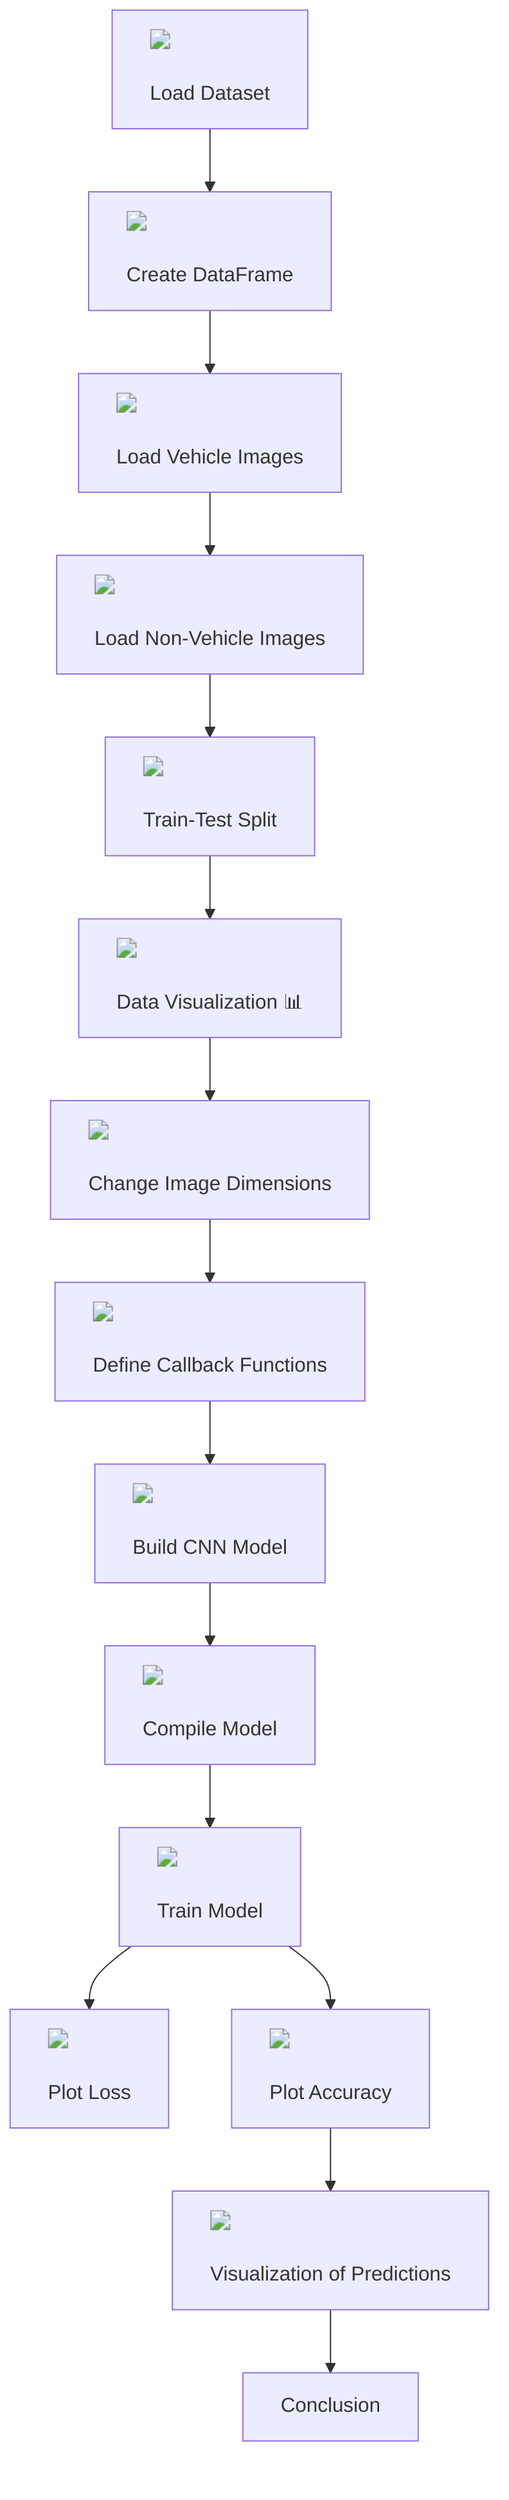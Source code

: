 flowchart TD
    A["<img src='file.svg'/> <br/> Load Dataset"] --> B["<img src='table.svg'/> <br/> Create DataFrame"]
    B --> C["<img src='database.svg'/> <br/> Load Vehicle Images"]
    C --> D["<img src='database.svg'/> <br/> Load Non-Vehicle Images"]
    D --> E["<img src='row_split.svg'/> <br/> Train-Test Split"]
    E --> F["<img src='table.svg'/> <br/> Data Visualization 📊"]
    F --> G["<img src='column_split.svg'/> <br/> Change Image Dimensions"]
    G --> H["<img src='brain.svg'/> <br/> Define Callback Functions"]
    H --> I["<img src='brain.svg'/> <br/> Build CNN Model"]
    I --> J["<img src='brain.svg'/> <br/> Compile Model"]
    J --> K["<img src='brain.svg'/> <br/> Train Model"]
    K --> L["<img src='hist_template.svg'/> <br/> Plot Loss"]
    K --> M["<img src='hist_template.svg'/> <br/> Plot Accuracy"]
    M --> N["<img src='scatter_plot_template.svg'/> <br/> Visualization of Predictions"]
    N --> O["Conclusion"]
